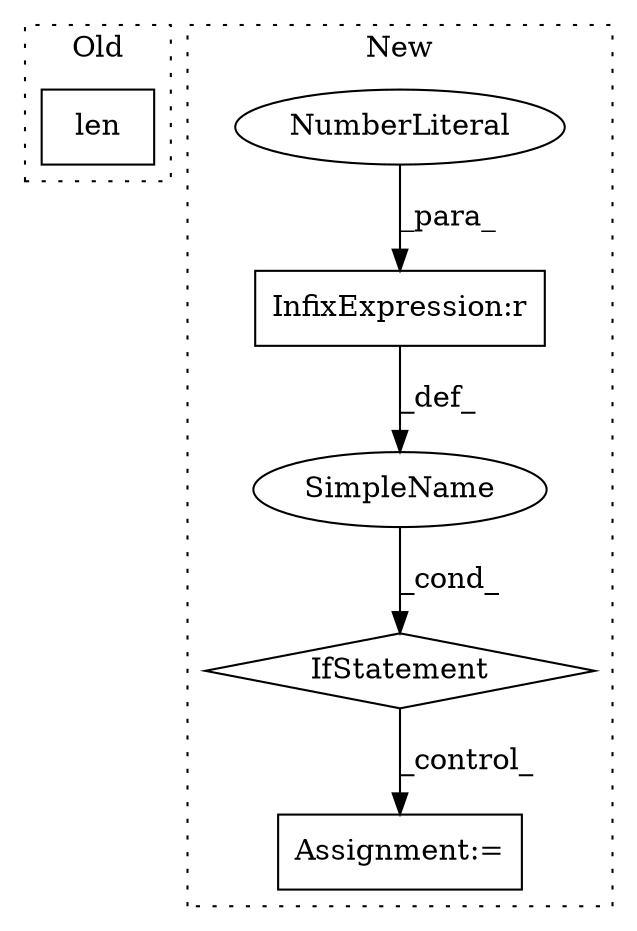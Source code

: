 digraph G {
subgraph cluster0 {
1 [label="len" a="32" s="17251,17267" l="4,1" shape="box"];
label = "Old";
style="dotted";
}
subgraph cluster1 {
2 [label="IfStatement" a="25" s="17461,17500" l="4,2" shape="diamond"];
3 [label="Assignment:=" a="7" s="17635" l="30" shape="box"];
4 [label="SimpleName" a="42" s="" l="" shape="ellipse"];
5 [label="InfixExpression:r" a="27" s="17495" l="3" shape="box"];
6 [label="NumberLiteral" a="34" s="17498" l="1" shape="ellipse"];
label = "New";
style="dotted";
}
2 -> 3 [label="_control_"];
4 -> 2 [label="_cond_"];
5 -> 4 [label="_def_"];
6 -> 5 [label="_para_"];
}